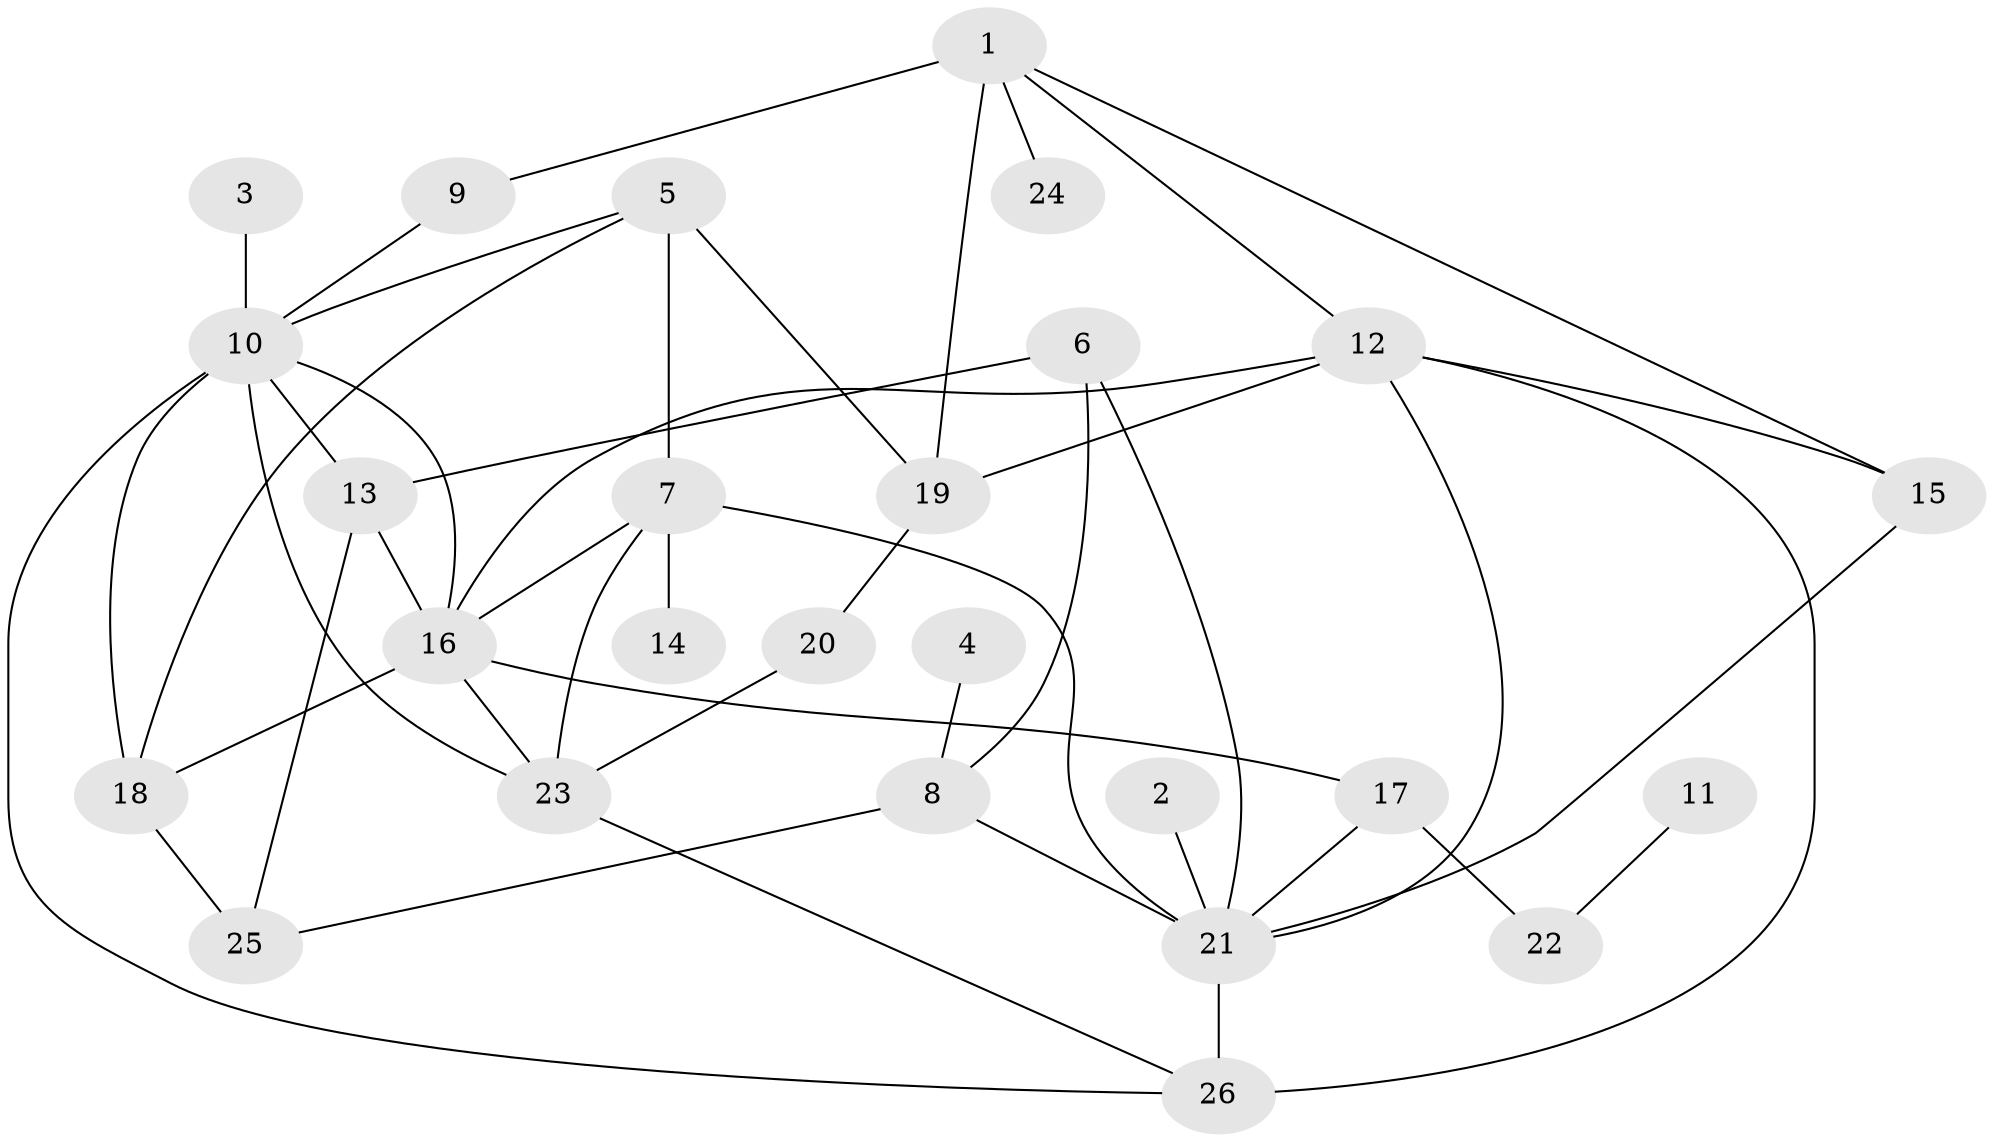// original degree distribution, {7: 0.038461538461538464, 6: 0.02564102564102564, 2: 0.2564102564102564, 3: 0.2564102564102564, 5: 0.038461538461538464, 4: 0.15384615384615385, 1: 0.23076923076923078}
// Generated by graph-tools (version 1.1) at 2025/36/03/04/25 23:36:13]
// undirected, 26 vertices, 46 edges
graph export_dot {
  node [color=gray90,style=filled];
  1;
  2;
  3;
  4;
  5;
  6;
  7;
  8;
  9;
  10;
  11;
  12;
  13;
  14;
  15;
  16;
  17;
  18;
  19;
  20;
  21;
  22;
  23;
  24;
  25;
  26;
  1 -- 9 [weight=1.0];
  1 -- 12 [weight=1.0];
  1 -- 15 [weight=1.0];
  1 -- 19 [weight=2.0];
  1 -- 24 [weight=1.0];
  2 -- 21 [weight=1.0];
  3 -- 10 [weight=1.0];
  4 -- 8 [weight=1.0];
  5 -- 7 [weight=2.0];
  5 -- 10 [weight=1.0];
  5 -- 18 [weight=1.0];
  5 -- 19 [weight=1.0];
  6 -- 8 [weight=1.0];
  6 -- 13 [weight=1.0];
  6 -- 21 [weight=1.0];
  7 -- 14 [weight=1.0];
  7 -- 16 [weight=1.0];
  7 -- 21 [weight=2.0];
  7 -- 23 [weight=1.0];
  8 -- 21 [weight=1.0];
  8 -- 25 [weight=1.0];
  9 -- 10 [weight=1.0];
  10 -- 13 [weight=2.0];
  10 -- 16 [weight=1.0];
  10 -- 18 [weight=1.0];
  10 -- 23 [weight=1.0];
  10 -- 26 [weight=1.0];
  11 -- 22 [weight=1.0];
  12 -- 15 [weight=1.0];
  12 -- 16 [weight=2.0];
  12 -- 19 [weight=1.0];
  12 -- 21 [weight=1.0];
  12 -- 26 [weight=2.0];
  13 -- 16 [weight=1.0];
  13 -- 25 [weight=1.0];
  15 -- 21 [weight=1.0];
  16 -- 17 [weight=1.0];
  16 -- 18 [weight=2.0];
  16 -- 23 [weight=1.0];
  17 -- 21 [weight=1.0];
  17 -- 22 [weight=1.0];
  18 -- 25 [weight=1.0];
  19 -- 20 [weight=1.0];
  20 -- 23 [weight=1.0];
  21 -- 26 [weight=2.0];
  23 -- 26 [weight=1.0];
}
